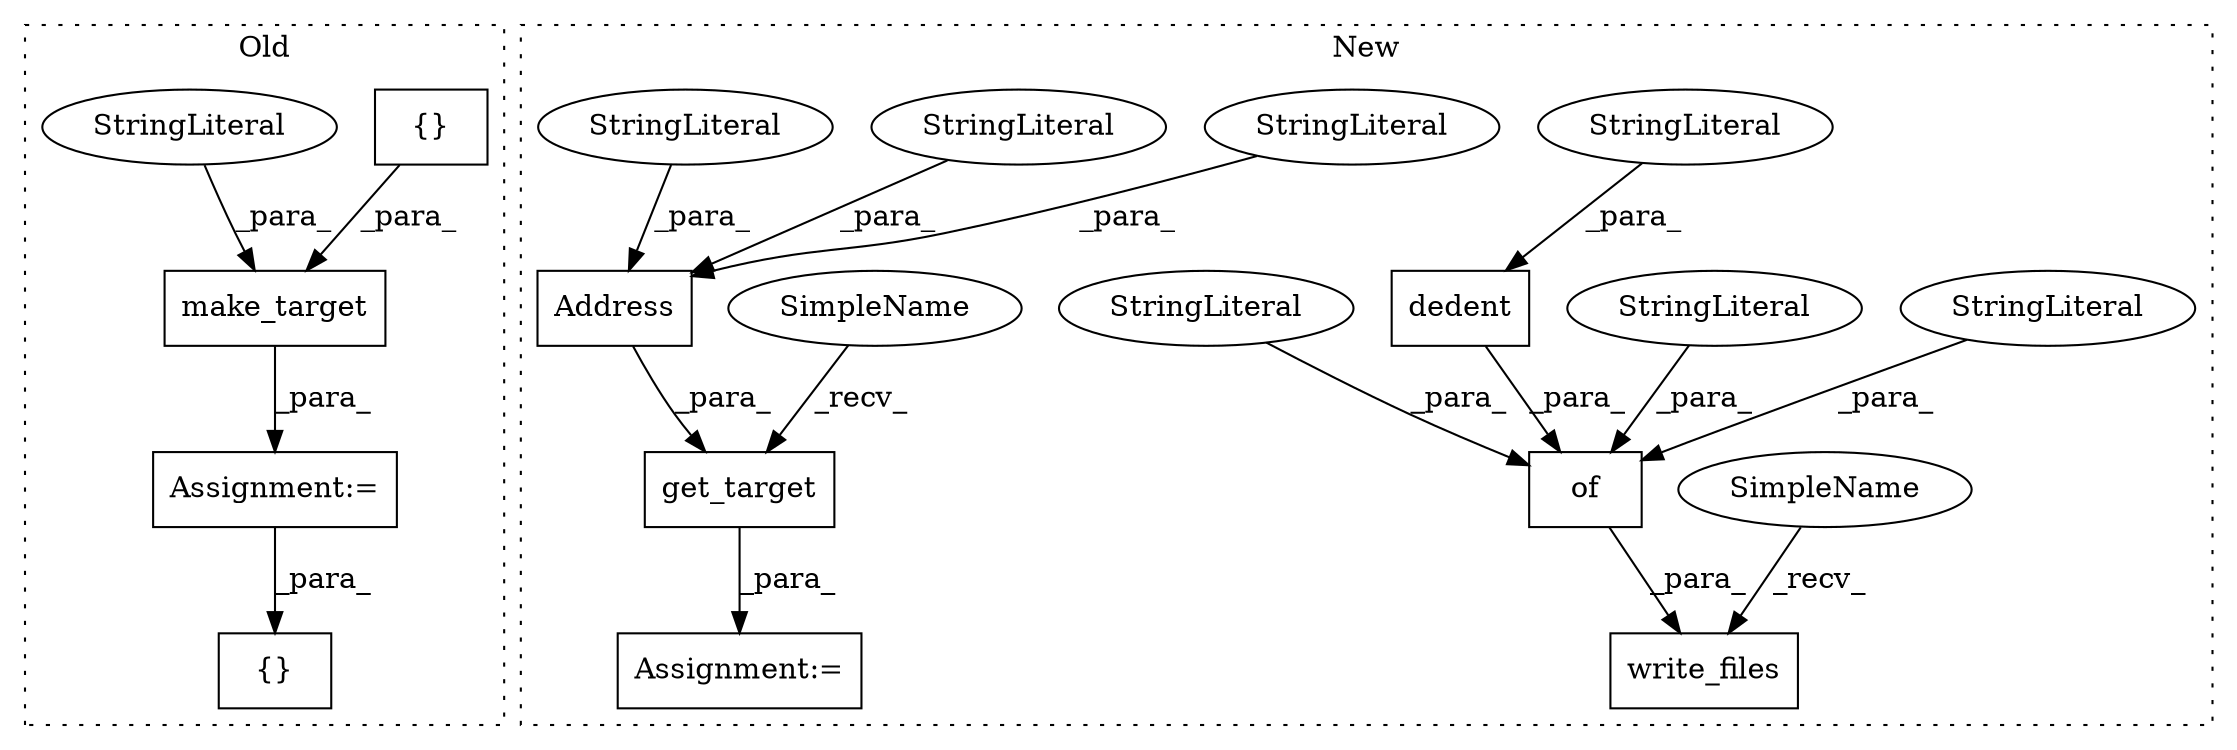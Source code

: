 digraph G {
subgraph cluster0 {
1 [label="{}" a="4" s="4594,4610" l="1,1" shape="box"];
4 [label="Assignment:=" a="7" s="4560" l="1" shape="box"];
5 [label="make_target" a="32" s="4561,4628" l="12,1" shape="box"];
6 [label="{}" a="4" s="5168,5190" l="1,1" shape="box"];
7 [label="StringLiteral" a="45" s="4612" l="16" shape="ellipse"];
label = "Old";
style="dotted";
}
subgraph cluster1 {
2 [label="dedent" a="32" s="3636,3821" l="7,1" shape="box"];
3 [label="StringLiteral" a="45" s="3643" l="178" shape="ellipse"];
8 [label="write_files" a="32" s="3571,3823" l="12,1" shape="box"];
9 [label="get_target" a="32" s="3850,3885" l="11,1" shape="box"];
10 [label="Address" a="32" s="3861,3884" l="8,1" shape="box"];
11 [label="StringLiteral" a="45" s="3878" l="6" shape="ellipse"];
12 [label="StringLiteral" a="45" s="3872" l="5" shape="ellipse"];
13 [label="StringLiteral" a="45" s="3869" l="2" shape="ellipse"];
14 [label="of" a="32" s="3587,3822" l="3,1" shape="box"];
15 [label="StringLiteral" a="45" s="3628" l="7" shape="ellipse"];
16 [label="StringLiteral" a="45" s="3590" l="6" shape="ellipse"];
17 [label="StringLiteral" a="45" s="3597" l="30" shape="ellipse"];
18 [label="Assignment:=" a="7" s="3837" l="1" shape="box"];
19 [label="SimpleName" a="42" s="3559" l="11" shape="ellipse"];
20 [label="SimpleName" a="42" s="3838" l="11" shape="ellipse"];
label = "New";
style="dotted";
}
1 -> 5 [label="_para_"];
2 -> 14 [label="_para_"];
3 -> 2 [label="_para_"];
4 -> 6 [label="_para_"];
5 -> 4 [label="_para_"];
7 -> 5 [label="_para_"];
9 -> 18 [label="_para_"];
10 -> 9 [label="_para_"];
11 -> 10 [label="_para_"];
12 -> 10 [label="_para_"];
13 -> 10 [label="_para_"];
14 -> 8 [label="_para_"];
15 -> 14 [label="_para_"];
16 -> 14 [label="_para_"];
17 -> 14 [label="_para_"];
19 -> 8 [label="_recv_"];
20 -> 9 [label="_recv_"];
}